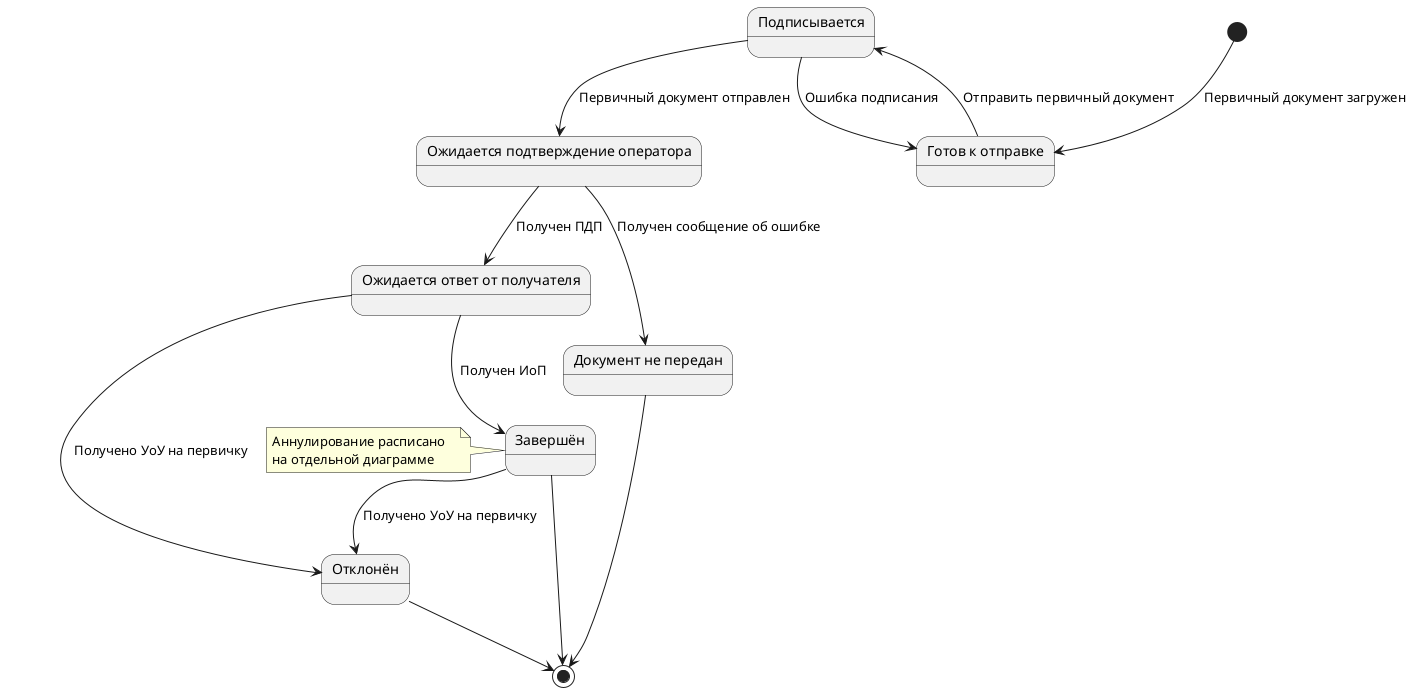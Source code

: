 @startuml Docflows 28 shf/kshf outgoing StateMachine
state "Ожидается подтверждение оператора" as WaitingOperatorAproove
state "Документ не передан" as OperatorError
state "Ожидается ответ от получателя" as WaitingAnswer
state "Завершён" as Copmleted
state "Отклонён" as Rejected
state "Подписывается" as Signing
state "Готов к отправке" as ReadyToSend

[*] --> ReadyToSend : Первичный документ загружен
ReadyToSend --> Signing : Отправить первичный документ
Signing --> ReadyToSend : Ошибка подписания
Signing --> WaitingOperatorAproove : Первичный документ отправлен
WaitingOperatorAproove --> WaitingAnswer : Получен ПДП
WaitingOperatorAproove --> OperatorError : Получен сообщение об ошибке
OperatorError --> [*]
WaitingAnswer --> Copmleted : Получен ИоП

Copmleted --> [*]
note left of Copmleted : Аннулирование расписано   \nна отдельной диаграмме


WaitingAnswer --> Rejected : Получено УоУ на первичку
Copmleted --> Rejected : Получено УоУ на первичку
Rejected --> [*]

@enduml